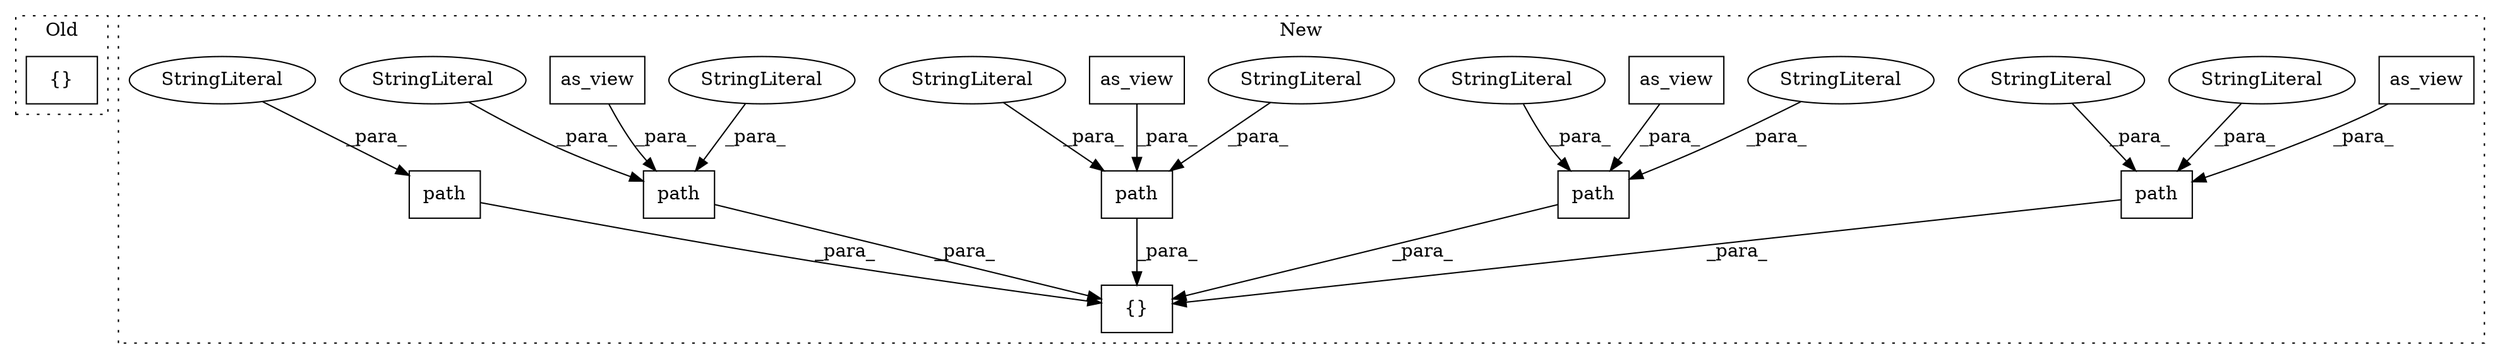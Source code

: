 digraph G {
subgraph cluster0 {
1 [label="{}" a="4" s="636,1496" l="1,1" shape="box"];
label = "Old";
style="dotted";
}
subgraph cluster1 {
2 [label="path" a="32" s="823,885" l="5,1" shape="box"];
3 [label="StringLiteral" a="45" s="828" l="27" shape="ellipse"];
4 [label="{}" a="4" s="568,886" l="1,1" shape="box"];
5 [label="path" a="32" s="569,608" l="5,1" shape="box"];
6 [label="StringLiteral" a="45" s="877" l="8" shape="ellipse"];
7 [label="StringLiteral" a="45" s="602" l="6" shape="ellipse"];
8 [label="as_view" a="32" s="592" l="9" shape="box"];
9 [label="StringLiteral" a="45" s="574" l="8" shape="ellipse"];
10 [label="as_view" a="32" s="867" l="9" shape="box"];
11 [label="path" a="32" s="702,757" l="5,1" shape="box"];
12 [label="as_view" a="32" s="642" l="9" shape="box"];
13 [label="path" a="32" s="610,660" l="5,1" shape="box"];
14 [label="as_view" a="32" s="739" l="9" shape="box"];
15 [label="StringLiteral" a="45" s="749" l="8" shape="ellipse"];
16 [label="StringLiteral" a="45" s="652" l="8" shape="ellipse"];
17 [label="StringLiteral" a="45" s="615" l="15" shape="ellipse"];
18 [label="StringLiteral" a="45" s="707" l="20" shape="ellipse"];
19 [label="path" a="32" s="662,700" l="5,1" shape="box"];
20 [label="StringLiteral" a="45" s="667" l="2" shape="ellipse"];
label = "New";
style="dotted";
}
2 -> 4 [label="_para_"];
3 -> 2 [label="_para_"];
5 -> 4 [label="_para_"];
6 -> 2 [label="_para_"];
7 -> 5 [label="_para_"];
8 -> 5 [label="_para_"];
9 -> 5 [label="_para_"];
10 -> 2 [label="_para_"];
11 -> 4 [label="_para_"];
12 -> 13 [label="_para_"];
13 -> 4 [label="_para_"];
14 -> 11 [label="_para_"];
15 -> 11 [label="_para_"];
16 -> 13 [label="_para_"];
17 -> 13 [label="_para_"];
18 -> 11 [label="_para_"];
19 -> 4 [label="_para_"];
20 -> 19 [label="_para_"];
}